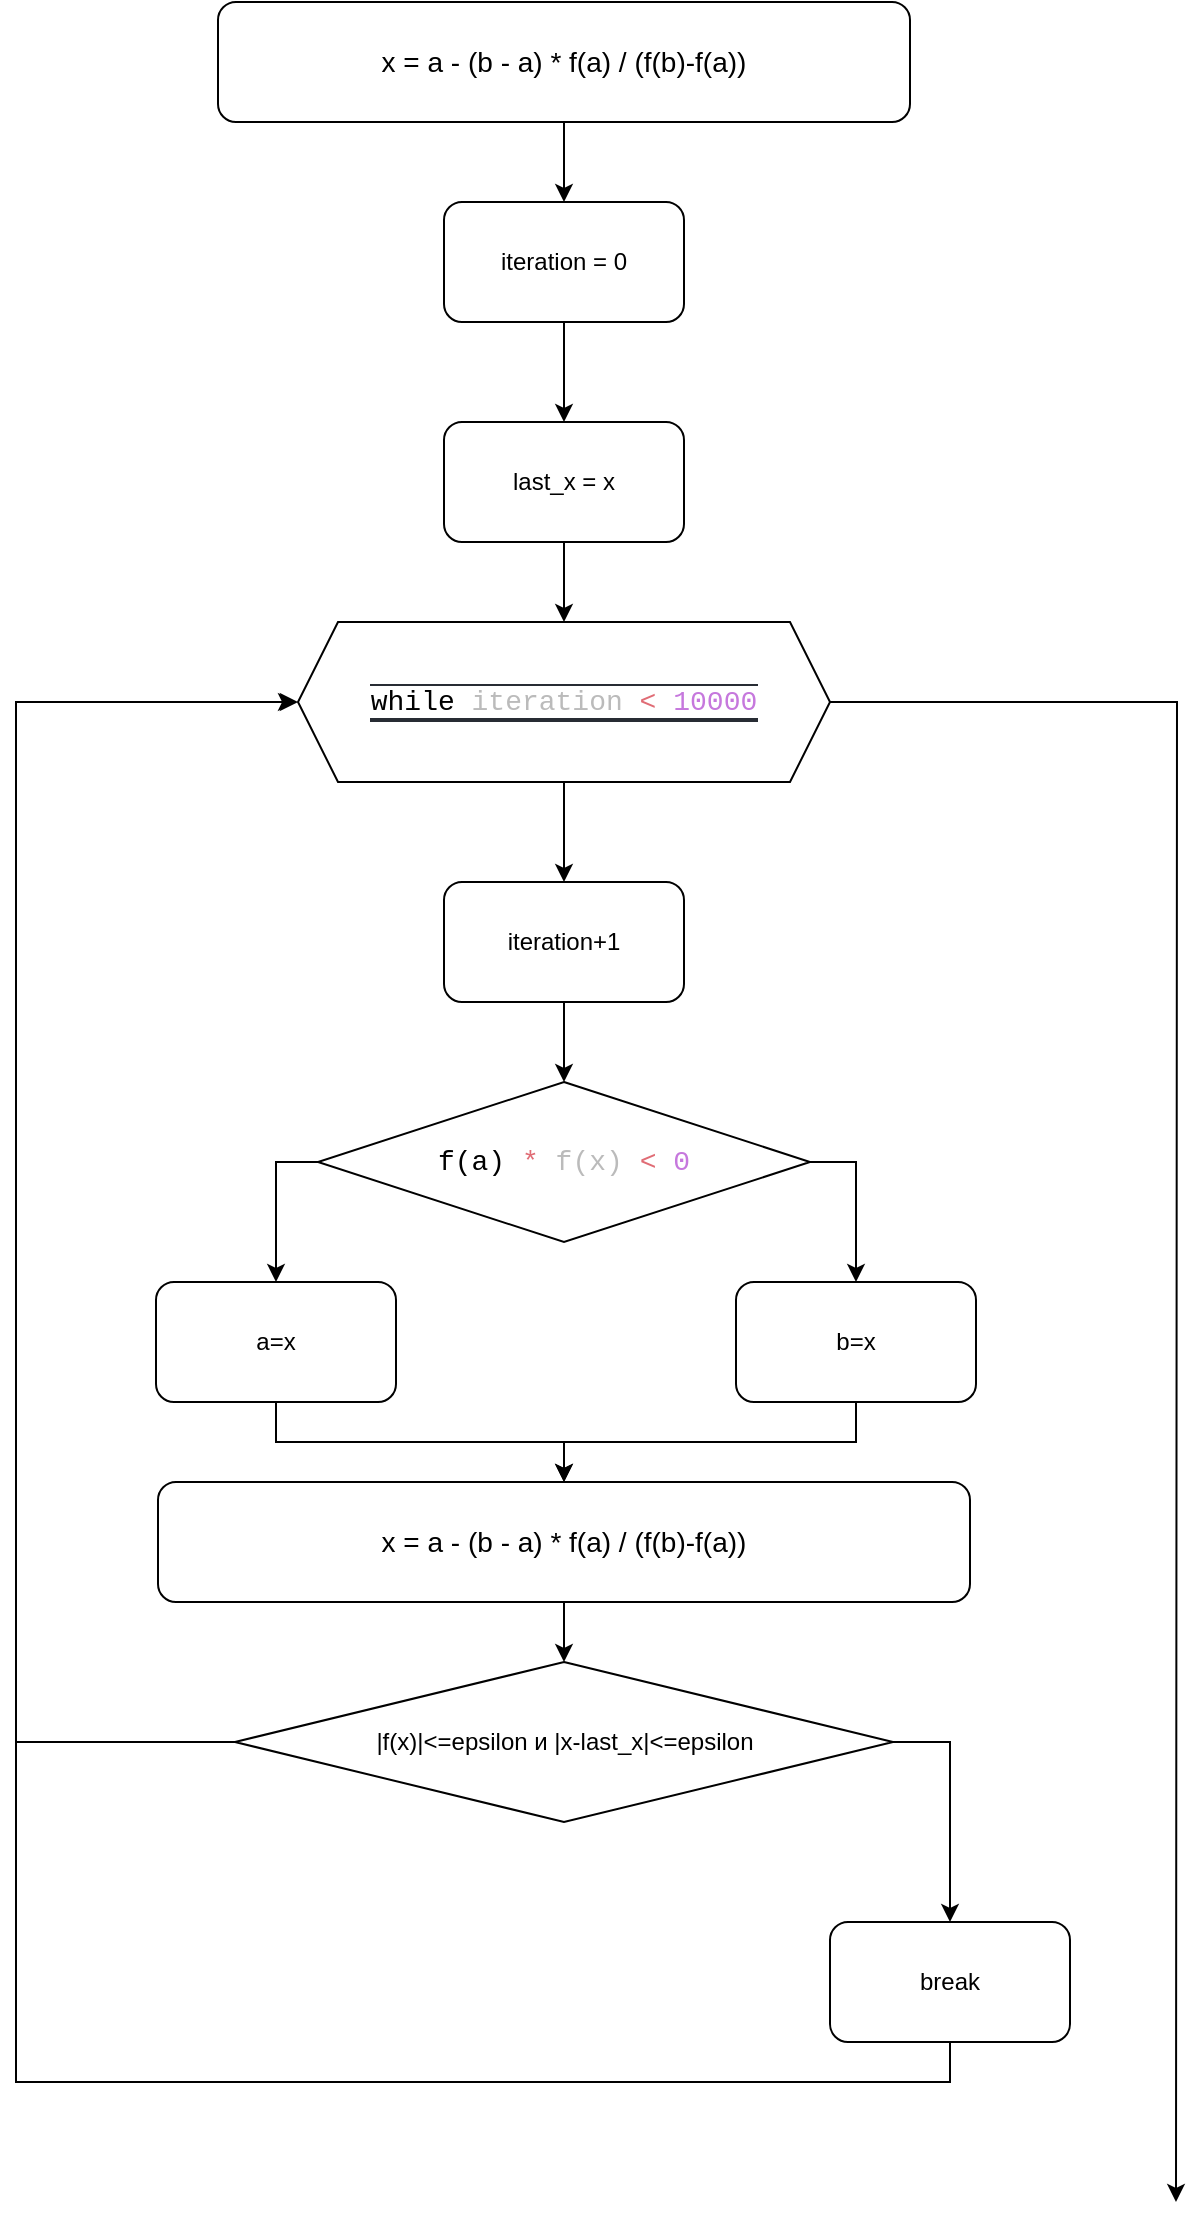 <mxfile version="26.2.13">
  <diagram name="Страница — 1" id="7caYpe3qnnvCFRpy5tjF">
    <mxGraphModel dx="2040" dy="2253" grid="1" gridSize="10" guides="1" tooltips="1" connect="1" arrows="1" fold="1" page="1" pageScale="1" pageWidth="827" pageHeight="1169" math="0" shadow="0">
      <root>
        <mxCell id="0" />
        <mxCell id="1" parent="0" />
        <mxCell id="lw09lFBjXcN90A01M0Rk-3" style="edgeStyle=orthogonalEdgeStyle;rounded=0;orthogonalLoop=1;jettySize=auto;html=1;exitX=0.5;exitY=1;exitDx=0;exitDy=0;" edge="1" parent="1" source="lw09lFBjXcN90A01M0Rk-1" target="lw09lFBjXcN90A01M0Rk-2">
          <mxGeometry relative="1" as="geometry" />
        </mxCell>
        <mxCell id="lw09lFBjXcN90A01M0Rk-26" style="edgeStyle=orthogonalEdgeStyle;rounded=0;orthogonalLoop=1;jettySize=auto;html=1;exitX=1;exitY=0.5;exitDx=0;exitDy=0;" edge="1" parent="1" source="lw09lFBjXcN90A01M0Rk-1">
          <mxGeometry relative="1" as="geometry">
            <mxPoint x="720" y="810" as="targetPoint" />
          </mxGeometry>
        </mxCell>
        <mxCell id="lw09lFBjXcN90A01M0Rk-1" value="&lt;div style=&quot;color: rgb(187, 187, 187); background-color: rgb(40, 44, 52); font-family: Consolas, &amp;quot;Courier New&amp;quot;, monospace; font-weight: normal; font-size: 14px; line-height: 19px; white-space: pre;&quot;&gt;&lt;div&gt;&lt;span style=&quot;background-color: light-dark(rgb(255, 255, 255), rgb(196, 200, 207)); color: rgb(0, 0, 0);&quot;&gt;while&lt;/span&gt;&lt;span style=&quot;background-color: light-dark(rgb(255, 255, 255), rgb(196, 200, 207)); color: rgb(187, 187, 187);&quot;&gt; iteration &lt;/span&gt;&lt;span style=&quot;background-color: light-dark(rgb(255, 255, 255), rgb(196, 200, 207)); color: rgb(224, 108, 117);&quot;&gt;&amp;lt;&lt;/span&gt;&lt;span style=&quot;background-color: light-dark(rgb(255, 255, 255), rgb(196, 200, 207)); color: rgb(187, 187, 187);&quot;&gt; &lt;/span&gt;&lt;span style=&quot;background-color: light-dark(rgb(255, 255, 255), rgb(196, 200, 207)); color: rgb(198, 120, 221);&quot;&gt;10000&lt;/span&gt;&lt;/div&gt;&lt;/div&gt;" style="shape=hexagon;perimeter=hexagonPerimeter2;whiteSpace=wrap;html=1;fixedSize=1;" vertex="1" parent="1">
          <mxGeometry x="281" y="20" width="266" height="80" as="geometry" />
        </mxCell>
        <mxCell id="lw09lFBjXcN90A01M0Rk-5" style="edgeStyle=orthogonalEdgeStyle;rounded=0;orthogonalLoop=1;jettySize=auto;html=1;exitX=0.5;exitY=1;exitDx=0;exitDy=0;" edge="1" parent="1" source="lw09lFBjXcN90A01M0Rk-2" target="lw09lFBjXcN90A01M0Rk-4">
          <mxGeometry relative="1" as="geometry" />
        </mxCell>
        <mxCell id="lw09lFBjXcN90A01M0Rk-2" value="iteration+1" style="rounded=1;whiteSpace=wrap;html=1;" vertex="1" parent="1">
          <mxGeometry x="354" y="150" width="120" height="60" as="geometry" />
        </mxCell>
        <mxCell id="lw09lFBjXcN90A01M0Rk-8" style="edgeStyle=orthogonalEdgeStyle;rounded=0;orthogonalLoop=1;jettySize=auto;html=1;exitX=0;exitY=0.5;exitDx=0;exitDy=0;" edge="1" parent="1" source="lw09lFBjXcN90A01M0Rk-4" target="lw09lFBjXcN90A01M0Rk-7">
          <mxGeometry relative="1" as="geometry" />
        </mxCell>
        <mxCell id="lw09lFBjXcN90A01M0Rk-9" style="edgeStyle=orthogonalEdgeStyle;rounded=0;orthogonalLoop=1;jettySize=auto;html=1;exitX=1;exitY=0.5;exitDx=0;exitDy=0;" edge="1" parent="1" source="lw09lFBjXcN90A01M0Rk-4" target="lw09lFBjXcN90A01M0Rk-6">
          <mxGeometry relative="1" as="geometry" />
        </mxCell>
        <mxCell id="lw09lFBjXcN90A01M0Rk-4" value="&lt;div style=&quot;color: rgb(187, 187, 187); font-family: Consolas, &amp;quot;Courier New&amp;quot;, monospace; font-weight: normal; font-size: 14px; line-height: 19px; white-space: pre;&quot;&gt;&lt;div&gt;&lt;span style=&quot;background-color: light-dark(#ffffff, var(--ge-dark-color, #121212)); color: rgb(0, 0, 0);&quot;&gt;f(a) &lt;/span&gt;&lt;span style=&quot;background-color: light-dark(#ffffff, var(--ge-dark-color, #121212)); color: rgb(224, 108, 117);&quot;&gt;*&lt;/span&gt;&lt;span style=&quot;background-color: light-dark(#ffffff, var(--ge-dark-color, #121212)); color: rgb(187, 187, 187);&quot;&gt; f(x) &lt;/span&gt;&lt;span style=&quot;background-color: light-dark(#ffffff, var(--ge-dark-color, #121212)); color: rgb(224, 108, 117);&quot;&gt;&amp;lt;&lt;/span&gt;&lt;span style=&quot;background-color: light-dark(#ffffff, var(--ge-dark-color, #121212)); color: rgb(187, 187, 187);&quot;&gt; &lt;/span&gt;&lt;span style=&quot;background-color: light-dark(#ffffff, var(--ge-dark-color, #121212)); color: rgb(198, 120, 221);&quot;&gt;0&lt;/span&gt;&lt;/div&gt;&lt;/div&gt;" style="rhombus;whiteSpace=wrap;html=1;" vertex="1" parent="1">
          <mxGeometry x="291" y="250" width="246" height="80" as="geometry" />
        </mxCell>
        <mxCell id="lw09lFBjXcN90A01M0Rk-12" style="edgeStyle=orthogonalEdgeStyle;rounded=0;orthogonalLoop=1;jettySize=auto;html=1;exitX=0.5;exitY=1;exitDx=0;exitDy=0;entryX=0.5;entryY=0;entryDx=0;entryDy=0;" edge="1" parent="1" source="lw09lFBjXcN90A01M0Rk-6" target="lw09lFBjXcN90A01M0Rk-10">
          <mxGeometry relative="1" as="geometry" />
        </mxCell>
        <mxCell id="lw09lFBjXcN90A01M0Rk-6" value="b=x" style="rounded=1;whiteSpace=wrap;html=1;" vertex="1" parent="1">
          <mxGeometry x="500" y="350" width="120" height="60" as="geometry" />
        </mxCell>
        <mxCell id="lw09lFBjXcN90A01M0Rk-11" style="edgeStyle=orthogonalEdgeStyle;rounded=0;orthogonalLoop=1;jettySize=auto;html=1;exitX=0.5;exitY=1;exitDx=0;exitDy=0;" edge="1" parent="1" source="lw09lFBjXcN90A01M0Rk-7" target="lw09lFBjXcN90A01M0Rk-10">
          <mxGeometry relative="1" as="geometry" />
        </mxCell>
        <mxCell id="lw09lFBjXcN90A01M0Rk-7" value="a=x" style="rounded=1;whiteSpace=wrap;html=1;" vertex="1" parent="1">
          <mxGeometry x="210" y="350" width="120" height="60" as="geometry" />
        </mxCell>
        <mxCell id="lw09lFBjXcN90A01M0Rk-14" style="edgeStyle=orthogonalEdgeStyle;rounded=0;orthogonalLoop=1;jettySize=auto;html=1;exitX=0.5;exitY=1;exitDx=0;exitDy=0;entryX=0.5;entryY=0;entryDx=0;entryDy=0;" edge="1" parent="1" source="lw09lFBjXcN90A01M0Rk-10" target="lw09lFBjXcN90A01M0Rk-13">
          <mxGeometry relative="1" as="geometry" />
        </mxCell>
        <mxCell id="lw09lFBjXcN90A01M0Rk-10" value="&lt;font style=&quot;font-size: 14px;&quot;&gt;x = a - (b - a) * f(a) / (f(b)-f(a))&lt;/font&gt;" style="rounded=1;whiteSpace=wrap;html=1;" vertex="1" parent="1">
          <mxGeometry x="211" y="450" width="406" height="60" as="geometry" />
        </mxCell>
        <mxCell id="lw09lFBjXcN90A01M0Rk-23" style="edgeStyle=orthogonalEdgeStyle;rounded=0;orthogonalLoop=1;jettySize=auto;html=1;exitX=1;exitY=0.5;exitDx=0;exitDy=0;" edge="1" parent="1" source="lw09lFBjXcN90A01M0Rk-13" target="lw09lFBjXcN90A01M0Rk-22">
          <mxGeometry relative="1" as="geometry" />
        </mxCell>
        <mxCell id="lw09lFBjXcN90A01M0Rk-24" style="edgeStyle=orthogonalEdgeStyle;rounded=0;orthogonalLoop=1;jettySize=auto;html=1;exitX=0;exitY=0.5;exitDx=0;exitDy=0;entryX=0;entryY=0.5;entryDx=0;entryDy=0;" edge="1" parent="1" source="lw09lFBjXcN90A01M0Rk-13" target="lw09lFBjXcN90A01M0Rk-1">
          <mxGeometry relative="1" as="geometry">
            <Array as="points">
              <mxPoint x="140" y="580" />
              <mxPoint x="140" y="60" />
            </Array>
          </mxGeometry>
        </mxCell>
        <mxCell id="lw09lFBjXcN90A01M0Rk-13" value="|f(x)|&amp;lt;=epsilon и |x-last_x|&amp;lt;=epsilon" style="rhombus;whiteSpace=wrap;html=1;" vertex="1" parent="1">
          <mxGeometry x="249.5" y="540" width="329" height="80" as="geometry" />
        </mxCell>
        <mxCell id="lw09lFBjXcN90A01M0Rk-20" style="edgeStyle=orthogonalEdgeStyle;rounded=0;orthogonalLoop=1;jettySize=auto;html=1;exitX=0.5;exitY=1;exitDx=0;exitDy=0;entryX=0.5;entryY=0;entryDx=0;entryDy=0;" edge="1" parent="1" source="lw09lFBjXcN90A01M0Rk-15" target="lw09lFBjXcN90A01M0Rk-1">
          <mxGeometry relative="1" as="geometry" />
        </mxCell>
        <mxCell id="lw09lFBjXcN90A01M0Rk-15" value="last_x = x" style="rounded=1;whiteSpace=wrap;html=1;" vertex="1" parent="1">
          <mxGeometry x="354" y="-80" width="120" height="60" as="geometry" />
        </mxCell>
        <mxCell id="lw09lFBjXcN90A01M0Rk-19" style="edgeStyle=orthogonalEdgeStyle;rounded=0;orthogonalLoop=1;jettySize=auto;html=1;exitX=0.5;exitY=1;exitDx=0;exitDy=0;" edge="1" parent="1" source="lw09lFBjXcN90A01M0Rk-16" target="lw09lFBjXcN90A01M0Rk-15">
          <mxGeometry relative="1" as="geometry" />
        </mxCell>
        <mxCell id="lw09lFBjXcN90A01M0Rk-16" value="iteration = 0" style="rounded=1;whiteSpace=wrap;html=1;" vertex="1" parent="1">
          <mxGeometry x="354" y="-190" width="120" height="60" as="geometry" />
        </mxCell>
        <mxCell id="lw09lFBjXcN90A01M0Rk-18" style="edgeStyle=orthogonalEdgeStyle;rounded=0;orthogonalLoop=1;jettySize=auto;html=1;exitX=0.5;exitY=1;exitDx=0;exitDy=0;entryX=0.5;entryY=0;entryDx=0;entryDy=0;" edge="1" parent="1" source="lw09lFBjXcN90A01M0Rk-17" target="lw09lFBjXcN90A01M0Rk-16">
          <mxGeometry relative="1" as="geometry" />
        </mxCell>
        <mxCell id="lw09lFBjXcN90A01M0Rk-17" value="&lt;font style=&quot;font-size: 14px;&quot;&gt;x = a - (b - a) * f(a) / (f(b)-f(a))&lt;/font&gt;" style="rounded=1;whiteSpace=wrap;html=1;" vertex="1" parent="1">
          <mxGeometry x="241" y="-290" width="346" height="60" as="geometry" />
        </mxCell>
        <mxCell id="lw09lFBjXcN90A01M0Rk-25" style="edgeStyle=orthogonalEdgeStyle;rounded=0;orthogonalLoop=1;jettySize=auto;html=1;exitX=0.5;exitY=1;exitDx=0;exitDy=0;" edge="1" parent="1" source="lw09lFBjXcN90A01M0Rk-22">
          <mxGeometry relative="1" as="geometry">
            <mxPoint x="280" y="60" as="targetPoint" />
            <Array as="points">
              <mxPoint x="607" y="750" />
              <mxPoint x="140" y="750" />
              <mxPoint x="140" y="60" />
            </Array>
          </mxGeometry>
        </mxCell>
        <mxCell id="lw09lFBjXcN90A01M0Rk-22" value="break" style="rounded=1;whiteSpace=wrap;html=1;" vertex="1" parent="1">
          <mxGeometry x="547" y="670" width="120" height="60" as="geometry" />
        </mxCell>
      </root>
    </mxGraphModel>
  </diagram>
</mxfile>
